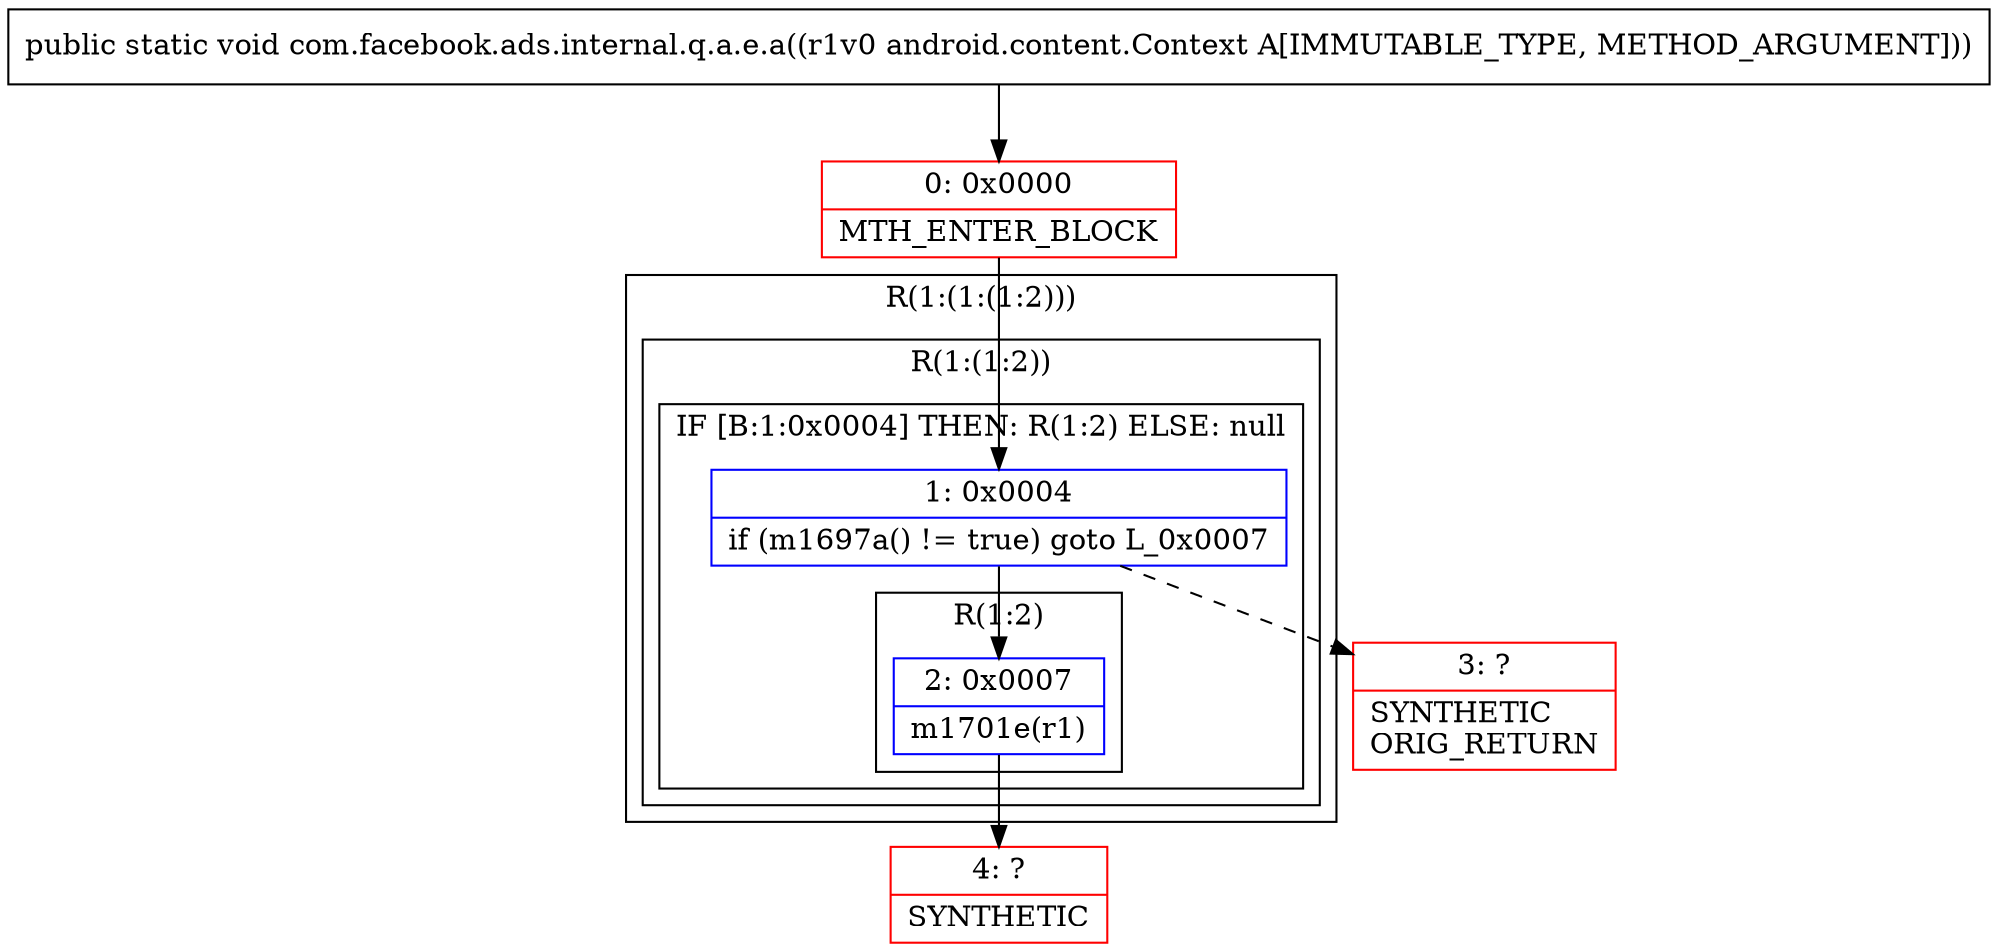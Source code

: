 digraph "CFG forcom.facebook.ads.internal.q.a.e.a(Landroid\/content\/Context;)V" {
subgraph cluster_Region_187672413 {
label = "R(1:(1:(1:2)))";
node [shape=record,color=blue];
subgraph cluster_Region_634433729 {
label = "R(1:(1:2))";
node [shape=record,color=blue];
subgraph cluster_IfRegion_1782694075 {
label = "IF [B:1:0x0004] THEN: R(1:2) ELSE: null";
node [shape=record,color=blue];
Node_1 [shape=record,label="{1\:\ 0x0004|if (m1697a() != true) goto L_0x0007\l}"];
subgraph cluster_Region_1383158829 {
label = "R(1:2)";
node [shape=record,color=blue];
Node_2 [shape=record,label="{2\:\ 0x0007|m1701e(r1)\l}"];
}
}
}
}
Node_0 [shape=record,color=red,label="{0\:\ 0x0000|MTH_ENTER_BLOCK\l}"];
Node_3 [shape=record,color=red,label="{3\:\ ?|SYNTHETIC\lORIG_RETURN\l}"];
Node_4 [shape=record,color=red,label="{4\:\ ?|SYNTHETIC\l}"];
MethodNode[shape=record,label="{public static void com.facebook.ads.internal.q.a.e.a((r1v0 android.content.Context A[IMMUTABLE_TYPE, METHOD_ARGUMENT])) }"];
MethodNode -> Node_0;
Node_1 -> Node_2;
Node_1 -> Node_3[style=dashed];
Node_2 -> Node_4;
Node_0 -> Node_1;
}

